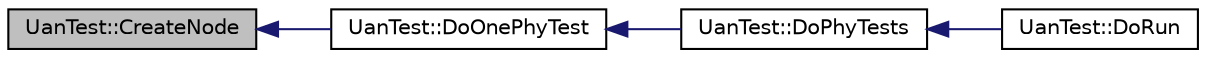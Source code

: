 digraph "UanTest::CreateNode"
{
  edge [fontname="Helvetica",fontsize="10",labelfontname="Helvetica",labelfontsize="10"];
  node [fontname="Helvetica",fontsize="10",shape=record];
  rankdir="LR";
  Node1 [label="UanTest::CreateNode",height=0.2,width=0.4,color="black", fillcolor="grey75", style="filled", fontcolor="black"];
  Node1 -> Node2 [dir="back",color="midnightblue",fontsize="10",style="solid"];
  Node2 [label="UanTest::DoOnePhyTest",height=0.2,width=0.4,color="black", fillcolor="white", style="filled",URL="$de/df2/classUanTest.html#a006331b086a052683abed216dc67dd8d"];
  Node2 -> Node3 [dir="back",color="midnightblue",fontsize="10",style="solid"];
  Node3 [label="UanTest::DoPhyTests",height=0.2,width=0.4,color="black", fillcolor="white", style="filled",URL="$de/df2/classUanTest.html#af3bcfdc5efa92b7be46d78edf9f05931"];
  Node3 -> Node4 [dir="back",color="midnightblue",fontsize="10",style="solid"];
  Node4 [label="UanTest::DoRun",height=0.2,width=0.4,color="black", fillcolor="white", style="filled",URL="$de/df2/classUanTest.html#a10e0eae23696e9000dbea6e3d9a1f0ba",tooltip="Implementation to actually run this TestCase. "];
}
